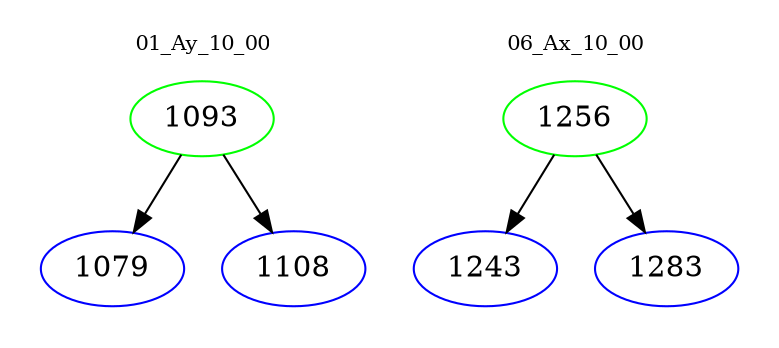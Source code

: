 digraph{
subgraph cluster_0 {
color = white
label = "01_Ay_10_00";
fontsize=10;
T0_1093 [label="1093", color="green"]
T0_1093 -> T0_1079 [color="black"]
T0_1079 [label="1079", color="blue"]
T0_1093 -> T0_1108 [color="black"]
T0_1108 [label="1108", color="blue"]
}
subgraph cluster_1 {
color = white
label = "06_Ax_10_00";
fontsize=10;
T1_1256 [label="1256", color="green"]
T1_1256 -> T1_1243 [color="black"]
T1_1243 [label="1243", color="blue"]
T1_1256 -> T1_1283 [color="black"]
T1_1283 [label="1283", color="blue"]
}
}
